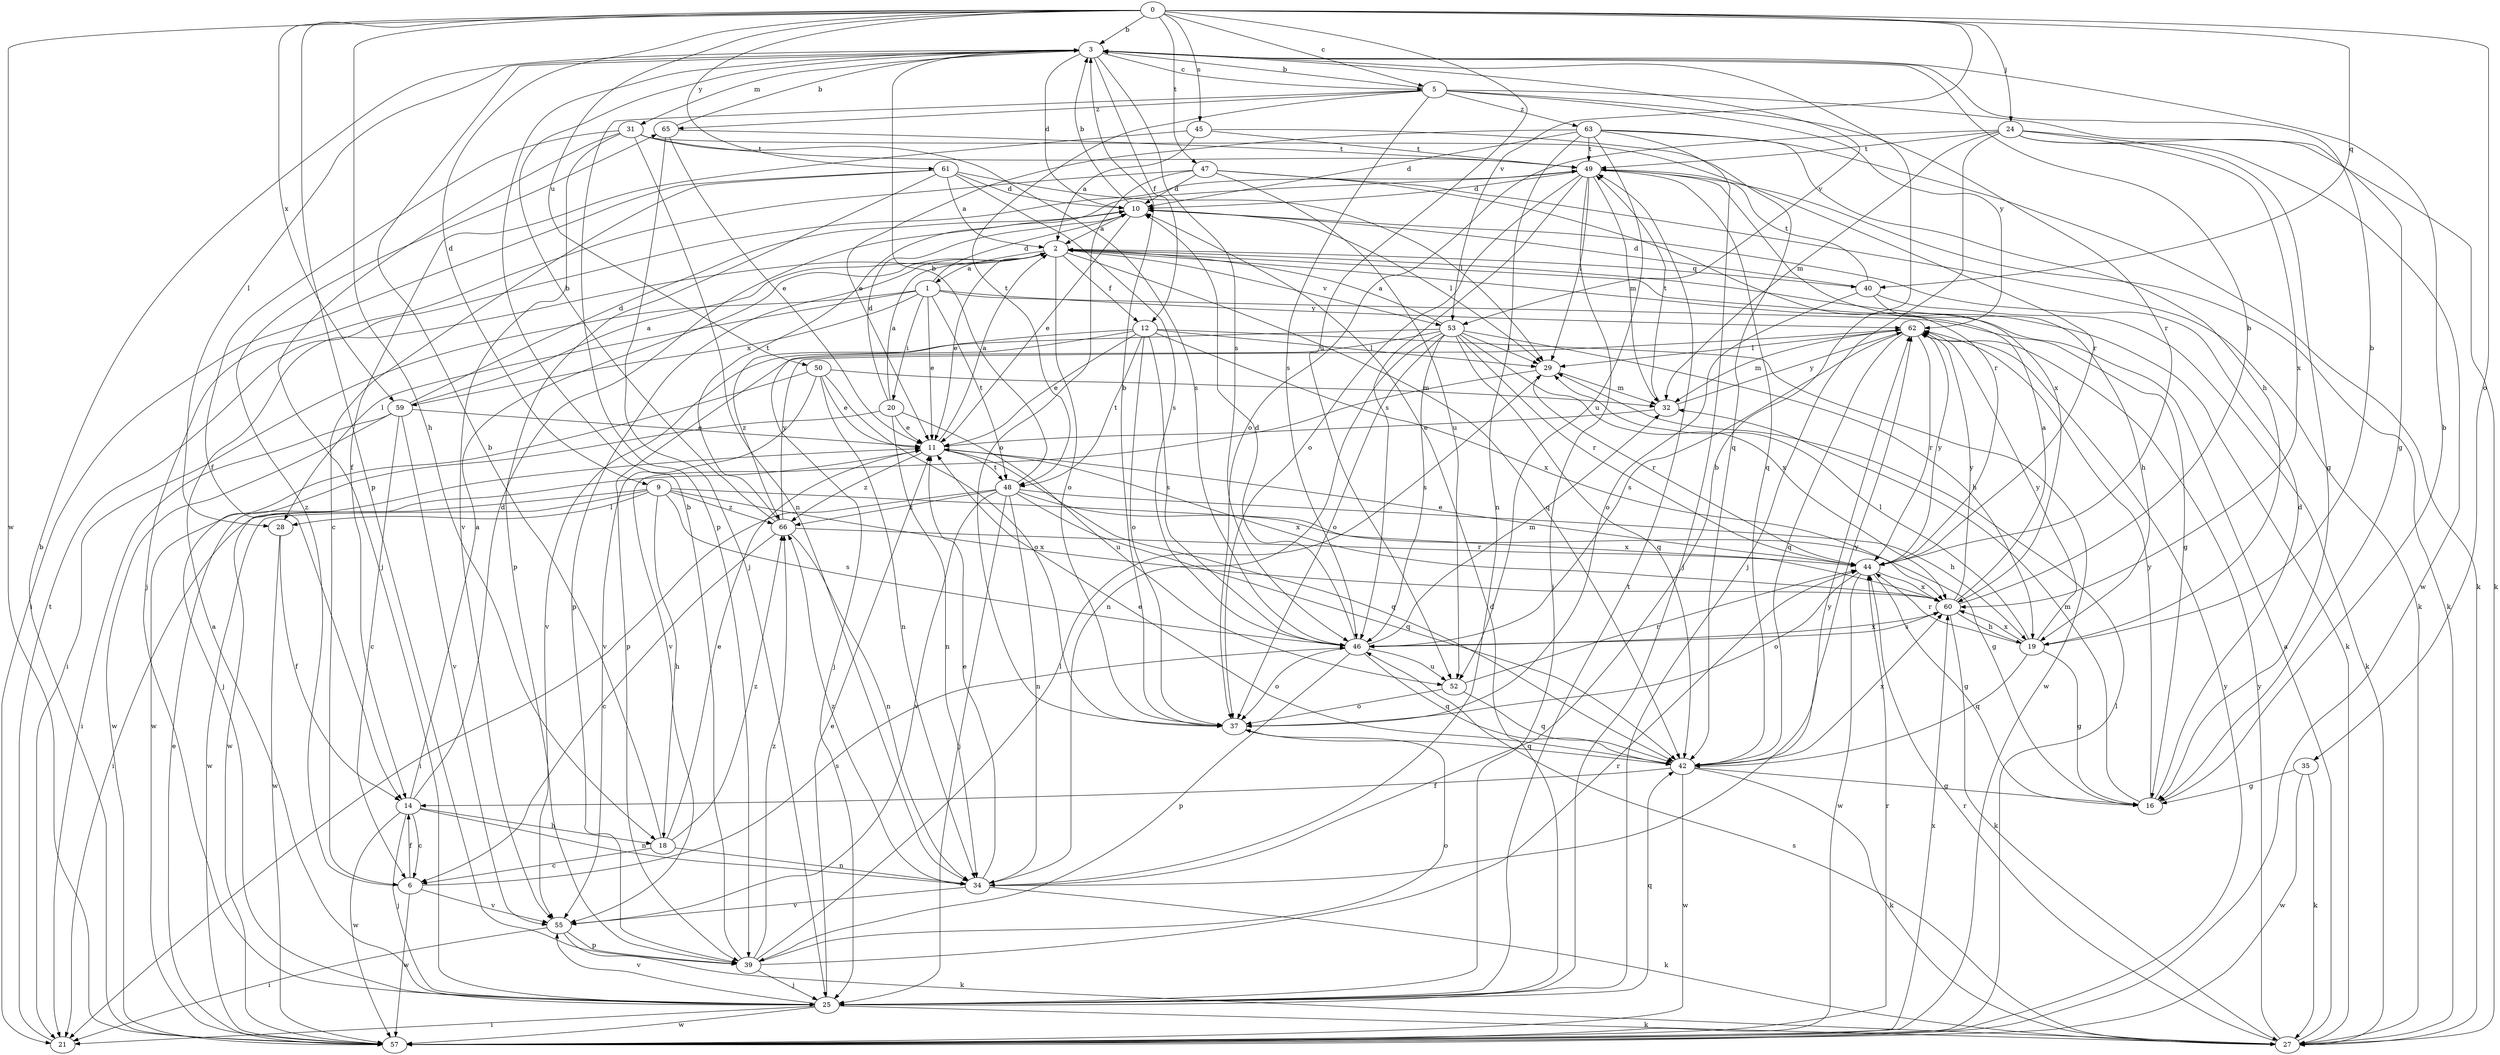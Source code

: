 strict digraph  {
0;
1;
2;
3;
5;
6;
9;
10;
11;
12;
14;
16;
18;
19;
20;
21;
24;
25;
27;
28;
29;
31;
32;
34;
35;
37;
39;
40;
42;
44;
45;
46;
47;
48;
49;
50;
52;
53;
55;
57;
59;
60;
61;
62;
63;
65;
66;
0 -> 3  [label=b];
0 -> 5  [label=c];
0 -> 9  [label=d];
0 -> 18  [label=h];
0 -> 24  [label=j];
0 -> 35  [label=o];
0 -> 39  [label=p];
0 -> 40  [label=q];
0 -> 45  [label=s];
0 -> 47  [label=t];
0 -> 50  [label=u];
0 -> 52  [label=u];
0 -> 53  [label=v];
0 -> 57  [label=w];
0 -> 59  [label=x];
0 -> 61  [label=y];
1 -> 10  [label=d];
1 -> 11  [label=e];
1 -> 16  [label=g];
1 -> 20  [label=i];
1 -> 21  [label=i];
1 -> 28  [label=l];
1 -> 48  [label=t];
1 -> 59  [label=x];
1 -> 62  [label=y];
2 -> 1  [label=a];
2 -> 11  [label=e];
2 -> 12  [label=f];
2 -> 27  [label=k];
2 -> 37  [label=o];
2 -> 39  [label=p];
2 -> 40  [label=q];
2 -> 42  [label=q];
2 -> 53  [label=v];
3 -> 5  [label=c];
3 -> 10  [label=d];
3 -> 12  [label=f];
3 -> 28  [label=l];
3 -> 31  [label=m];
3 -> 46  [label=s];
3 -> 53  [label=v];
5 -> 3  [label=b];
5 -> 16  [label=g];
5 -> 39  [label=p];
5 -> 44  [label=r];
5 -> 46  [label=s];
5 -> 48  [label=t];
5 -> 62  [label=y];
5 -> 63  [label=z];
5 -> 65  [label=z];
6 -> 14  [label=f];
6 -> 46  [label=s];
6 -> 55  [label=v];
6 -> 57  [label=w];
6 -> 65  [label=z];
9 -> 16  [label=g];
9 -> 18  [label=h];
9 -> 21  [label=i];
9 -> 28  [label=l];
9 -> 46  [label=s];
9 -> 57  [label=w];
9 -> 60  [label=x];
9 -> 66  [label=z];
10 -> 2  [label=a];
10 -> 3  [label=b];
10 -> 11  [label=e];
10 -> 29  [label=l];
11 -> 2  [label=a];
11 -> 42  [label=q];
11 -> 48  [label=t];
11 -> 57  [label=w];
11 -> 60  [label=x];
11 -> 66  [label=z];
12 -> 11  [label=e];
12 -> 25  [label=j];
12 -> 29  [label=l];
12 -> 37  [label=o];
12 -> 46  [label=s];
12 -> 48  [label=t];
12 -> 57  [label=w];
12 -> 60  [label=x];
12 -> 66  [label=z];
14 -> 2  [label=a];
14 -> 6  [label=c];
14 -> 10  [label=d];
14 -> 18  [label=h];
14 -> 25  [label=j];
14 -> 34  [label=n];
14 -> 57  [label=w];
16 -> 3  [label=b];
16 -> 10  [label=d];
16 -> 32  [label=m];
16 -> 62  [label=y];
18 -> 3  [label=b];
18 -> 6  [label=c];
18 -> 11  [label=e];
18 -> 34  [label=n];
18 -> 66  [label=z];
19 -> 3  [label=b];
19 -> 16  [label=g];
19 -> 29  [label=l];
19 -> 42  [label=q];
19 -> 44  [label=r];
19 -> 60  [label=x];
19 -> 62  [label=y];
20 -> 2  [label=a];
20 -> 10  [label=d];
20 -> 11  [label=e];
20 -> 34  [label=n];
20 -> 52  [label=u];
20 -> 57  [label=w];
21 -> 49  [label=t];
24 -> 16  [label=g];
24 -> 25  [label=j];
24 -> 27  [label=k];
24 -> 32  [label=m];
24 -> 37  [label=o];
24 -> 49  [label=t];
24 -> 57  [label=w];
24 -> 60  [label=x];
25 -> 2  [label=a];
25 -> 10  [label=d];
25 -> 11  [label=e];
25 -> 21  [label=i];
25 -> 27  [label=k];
25 -> 42  [label=q];
25 -> 49  [label=t];
25 -> 55  [label=v];
25 -> 57  [label=w];
27 -> 2  [label=a];
27 -> 44  [label=r];
27 -> 46  [label=s];
27 -> 62  [label=y];
28 -> 14  [label=f];
28 -> 57  [label=w];
29 -> 32  [label=m];
29 -> 44  [label=r];
29 -> 55  [label=v];
31 -> 14  [label=f];
31 -> 25  [label=j];
31 -> 34  [label=n];
31 -> 44  [label=r];
31 -> 46  [label=s];
31 -> 49  [label=t];
31 -> 55  [label=v];
32 -> 11  [label=e];
32 -> 49  [label=t];
32 -> 62  [label=y];
34 -> 3  [label=b];
34 -> 11  [label=e];
34 -> 27  [label=k];
34 -> 55  [label=v];
34 -> 62  [label=y];
34 -> 66  [label=z];
35 -> 16  [label=g];
35 -> 27  [label=k];
35 -> 57  [label=w];
37 -> 3  [label=b];
37 -> 42  [label=q];
39 -> 3  [label=b];
39 -> 25  [label=j];
39 -> 29  [label=l];
39 -> 37  [label=o];
39 -> 44  [label=r];
39 -> 66  [label=z];
40 -> 10  [label=d];
40 -> 19  [label=h];
40 -> 27  [label=k];
40 -> 37  [label=o];
40 -> 49  [label=t];
42 -> 11  [label=e];
42 -> 14  [label=f];
42 -> 16  [label=g];
42 -> 27  [label=k];
42 -> 57  [label=w];
42 -> 60  [label=x];
42 -> 62  [label=y];
44 -> 11  [label=e];
44 -> 16  [label=g];
44 -> 37  [label=o];
44 -> 57  [label=w];
44 -> 60  [label=x];
44 -> 62  [label=y];
45 -> 2  [label=a];
45 -> 14  [label=f];
45 -> 42  [label=q];
45 -> 49  [label=t];
46 -> 10  [label=d];
46 -> 32  [label=m];
46 -> 37  [label=o];
46 -> 39  [label=p];
46 -> 42  [label=q];
46 -> 52  [label=u];
46 -> 60  [label=x];
47 -> 10  [label=d];
47 -> 25  [label=j];
47 -> 27  [label=k];
47 -> 37  [label=o];
47 -> 44  [label=r];
47 -> 52  [label=u];
48 -> 3  [label=b];
48 -> 19  [label=h];
48 -> 21  [label=i];
48 -> 25  [label=j];
48 -> 34  [label=n];
48 -> 42  [label=q];
48 -> 55  [label=v];
48 -> 60  [label=x];
48 -> 66  [label=z];
49 -> 10  [label=d];
49 -> 25  [label=j];
49 -> 27  [label=k];
49 -> 29  [label=l];
49 -> 32  [label=m];
49 -> 37  [label=o];
49 -> 42  [label=q];
49 -> 46  [label=s];
49 -> 60  [label=x];
50 -> 11  [label=e];
50 -> 25  [label=j];
50 -> 32  [label=m];
50 -> 34  [label=n];
50 -> 37  [label=o];
50 -> 55  [label=v];
52 -> 37  [label=o];
52 -> 42  [label=q];
52 -> 44  [label=r];
53 -> 2  [label=a];
53 -> 19  [label=h];
53 -> 29  [label=l];
53 -> 34  [label=n];
53 -> 37  [label=o];
53 -> 39  [label=p];
53 -> 42  [label=q];
53 -> 44  [label=r];
53 -> 46  [label=s];
53 -> 55  [label=v];
53 -> 60  [label=x];
55 -> 21  [label=i];
55 -> 27  [label=k];
55 -> 39  [label=p];
57 -> 3  [label=b];
57 -> 11  [label=e];
57 -> 29  [label=l];
57 -> 44  [label=r];
57 -> 60  [label=x];
57 -> 62  [label=y];
59 -> 2  [label=a];
59 -> 6  [label=c];
59 -> 10  [label=d];
59 -> 11  [label=e];
59 -> 21  [label=i];
59 -> 55  [label=v];
59 -> 57  [label=w];
60 -> 2  [label=a];
60 -> 3  [label=b];
60 -> 19  [label=h];
60 -> 27  [label=k];
60 -> 46  [label=s];
60 -> 62  [label=y];
61 -> 2  [label=a];
61 -> 6  [label=c];
61 -> 10  [label=d];
61 -> 21  [label=i];
61 -> 29  [label=l];
61 -> 39  [label=p];
61 -> 46  [label=s];
62 -> 29  [label=l];
62 -> 32  [label=m];
62 -> 42  [label=q];
62 -> 44  [label=r];
62 -> 46  [label=s];
63 -> 10  [label=d];
63 -> 11  [label=e];
63 -> 19  [label=h];
63 -> 25  [label=j];
63 -> 27  [label=k];
63 -> 34  [label=n];
63 -> 49  [label=t];
63 -> 52  [label=u];
65 -> 3  [label=b];
65 -> 11  [label=e];
65 -> 25  [label=j];
65 -> 49  [label=t];
66 -> 3  [label=b];
66 -> 6  [label=c];
66 -> 34  [label=n];
66 -> 44  [label=r];
66 -> 49  [label=t];
66 -> 62  [label=y];
}
